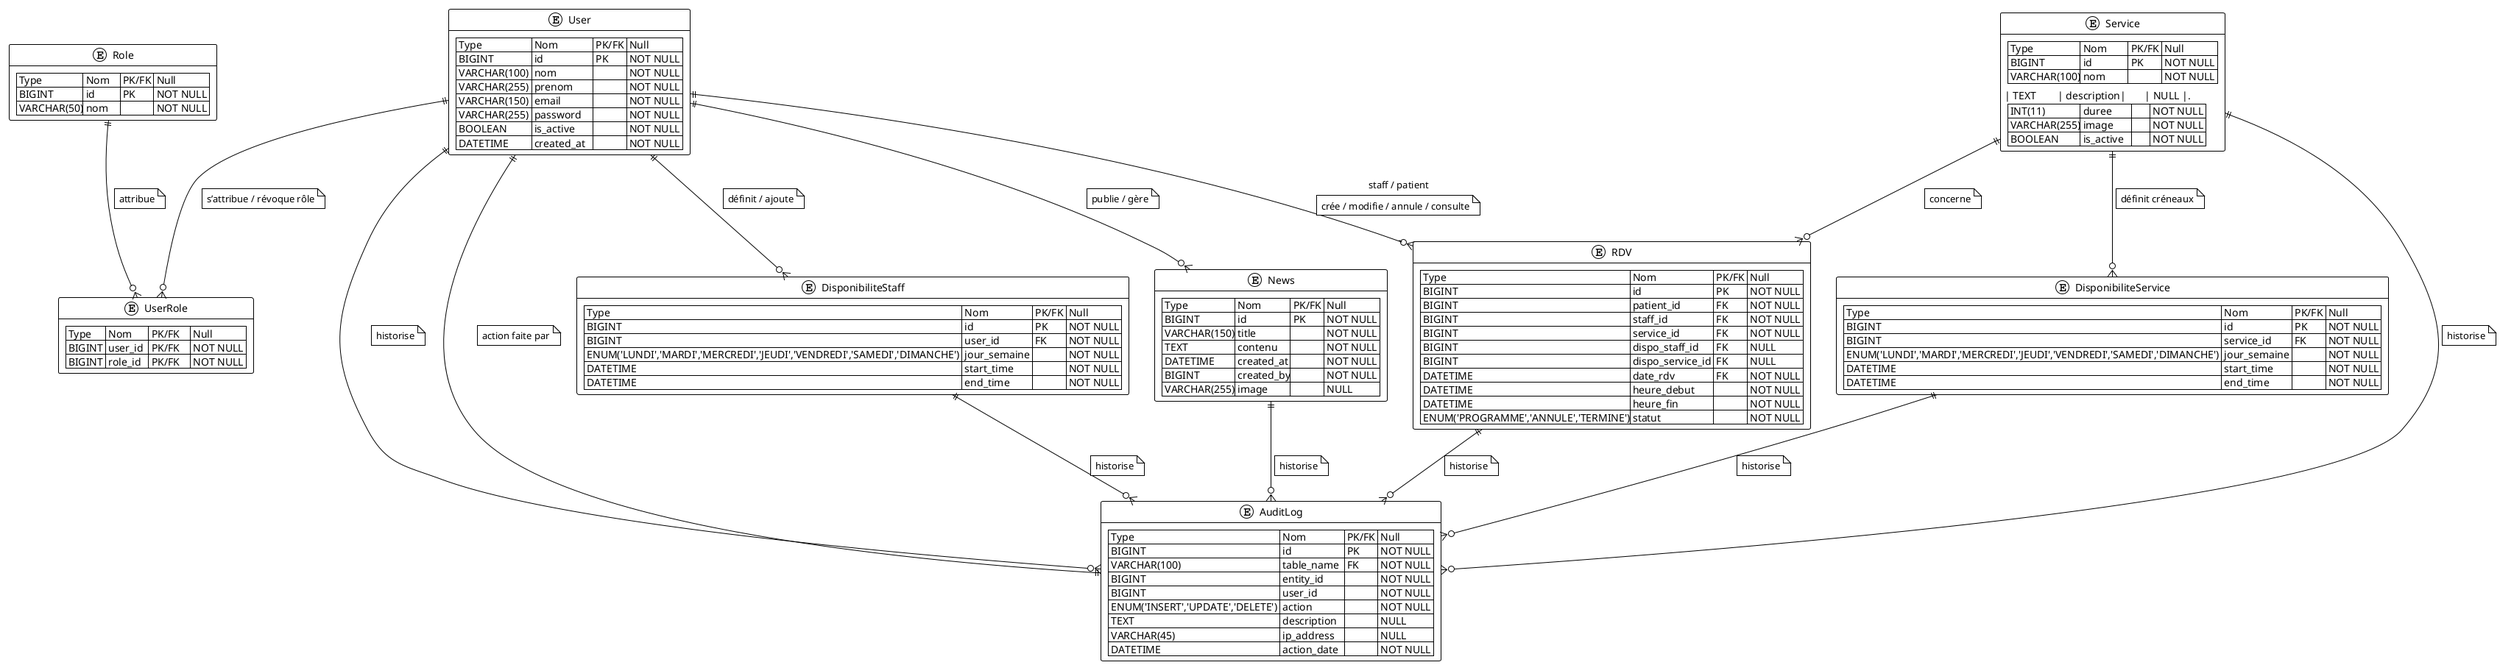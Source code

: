 @startuml DoctoLight
!theme plain

entity "User" as user {
  | Type       | Nom        | PK/FK | Null |
  | BIGINT       | id         | PK    | NOT NULL |
  | VARCHAR(100) | nom     |       | NOT NULL |
  | VARCHAR(255) | prenom   |       | NOT NULL |
  | VARCHAR(150) | email    |       | NOT NULL |
  | VARCHAR(255) | password |       | NOT NULL |
  | BOOLEAN      | is_active   |       | NOT NULL |
  | DATETIME     | created_at   |       | NOT NULL |
}

entity "Role" as role {
  | Type       | Nom    | PK/FK | Null |
  | BIGINT     | id     | PK    | NOT NULL |
  | VARCHAR(50)| nom    |       | NOT NULL |
}

entity "UserRole" as userrole {
  | Type   | Nom      | PK/FK | Null |
  | BIGINT | user_id  | PK/FK    | NOT NULL |
  | BIGINT | role_id  | PK/FK    | NOT NULL |
}

entity "Service" as service {
  | Type        | Nom        | PK/FK | Null |
  | BIGINT      | id         | PK    | NOT NULL |
  | VARCHAR(100)| nom       |       | NOT NULL |
  | TEXT        | description|       | NULL |.
  | INT(11)     | duree     |       | NOT NULL |
  | VARCHAR(255)| image     |       | NOT NULL |
  | BOOLEAN     | is_active   |       | NOT NULL |
}

entity "DisponibiliteStaff" as dispostaff {
  | Type     | Nom           | PK/FK | Null |
  | BIGINT   | id            | PK    | NOT NULL |
  | BIGINT   | user_id       | FK    | NOT NULL |
  | ENUM('LUNDI','MARDI','MERCREDI','JEUDI','VENDREDI','SAMEDI','DIMANCHE') | jour_semaine |       | NOT NULL |
  | DATETIME | start_time|       | NOT NULL |
  | DATETIME | end_time  |       | NOT NULL |
}

entity "DisponibiliteService" as disposervice {
  | Type     | Nom           | PK/FK | Null |
  | BIGINT   | id            | PK    | NOT NULL |
  | BIGINT   | service_id    | FK    | NOT NULL |
  | ENUM('LUNDI','MARDI','MERCREDI','JEUDI','VENDREDI','SAMEDI','DIMANCHE') | jour_semaine |       | NOT NULL |
  | DATETIME | start_time|       | NOT NULL |
  | DATETIME | end_time  |       | NOT NULL |
}

entity "RDV" as rdv {
  | Type     | Nom          | PK/FK | Null |
  | BIGINT   | id           | PK    | NOT NULL |
  | BIGINT   | patient_id   | FK    | NOT NULL |
  | BIGINT   | staff_id     | FK    | NOT NULL |
  | BIGINT   | service_id   | FK    | NOT NULL |
  | BIGINT   | dispo_staff_id | FK  | NULL     |
  | BIGINT   | dispo_service_id | FK | NULL    |
  | DATETIME | date_rdv     | FK    | NOT NULL |
  | DATETIME | heure_debut  |       | NOT NULL |
  | DATETIME | heure_fin    |       | NOT NULL |
  | ENUM('PROGRAMME','ANNULE','TERMINE')| statut |    | NOT NULL |
}

entity "News" as news {
  | Type        | Nom     | PK/FK | Null |
  | BIGINT      | id      | PK    | NOT NULL |
  | VARCHAR(150)| title   |       | NOT NULL |
  | TEXT        | contenu |       | NOT NULL |
  | DATETIME    | created_at|     | NOT NULL |
  | BIGINT      | created_by|     | NOT NULL |
  | VARCHAR(255)| image   |       | NULL     |
}

entity "AuditLog" as auditlog {
  | Type     | Nom        | PK/FK | Null |
  | BIGINT   | id         | PK    | NOT NULL |
  | VARCHAR(100) | table_name  | FK | NOT NULL |
  | BIGINT   | entity_id  |       | NOT NULL |
  | BIGINT   | user_id    |       | NOT NULL |
  | ENUM('INSERT','UPDATE','DELETE') | action  |   | NOT NULL |
  | TEXT     | description|       | NULL |
  | VARCHAR(45) | ip_address |    | NULL |
  | DATETIME | action_date |       | NOT NULL |
}

' =====================
' Relations + actions
' =====================
user ||--o{ rdv : staff / patient
note on link
  crée / modifie / annule / consulte
end note

user ||--o{ dispostaff
note on link
  définit / ajoute
end note

user ||--o{ userrole
note on link
  s’attribue / révoque rôle
end note

user ||--o{ news
note on link
  publie / gère
end note

user ||--o{ auditlog
note on link
  historise
end note

service ||--o{ rdv
note on link
  concerne
end note

service ||--o{ disposervice
note on link
  définit créneaux
end note

service ||--o{ auditlog
note on link
  historise
end note

news ||--o{ auditlog
note on link
  historise
end note

auditlog ||--|| user
note on link
  action faite par
end note

role ||--o{ userrole
note on link
  attribue
end note

rdv ||--o{ auditlog
note on link
  historise
end note

dispostaff ||--o{ auditlog
note on link
  historise
end note

disposervice ||--o{ auditlog
note on link
  historise
end note
@enduml
